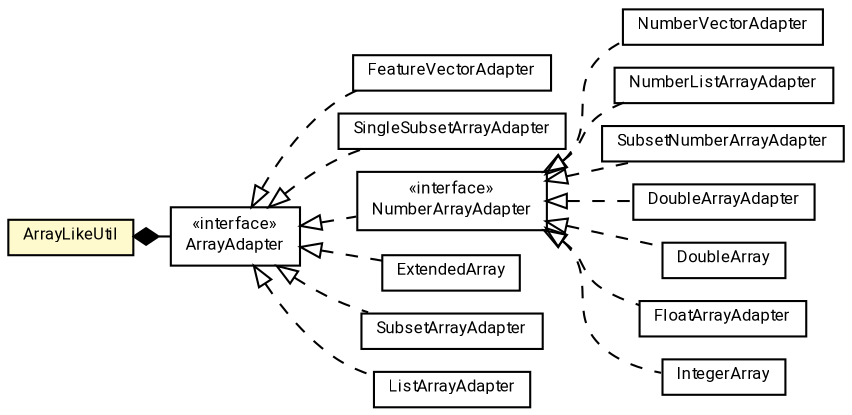 #!/usr/local/bin/dot
#
# Class diagram 
# Generated by UMLGraph version R5_7_2-60-g0e99a6 (http://www.spinellis.gr/umlgraph/)
#

digraph G {
	graph [fontnames="svg"]
	edge [fontname="Roboto",fontsize=7,labelfontname="Roboto",labelfontsize=7,color="black"];
	node [fontname="Roboto",fontcolor="black",fontsize=8,shape=plaintext,margin=0,width=0,height=0];
	nodesep=0.15;
	ranksep=0.25;
	rankdir=LR;
	// de.lmu.ifi.dbs.elki.utilities.datastructures.arraylike.ArrayLikeUtil
	c327120 [label=<<table title="de.lmu.ifi.dbs.elki.utilities.datastructures.arraylike.ArrayLikeUtil" border="0" cellborder="1" cellspacing="0" cellpadding="2" bgcolor="LemonChiffon" href="ArrayLikeUtil.html" target="_parent">
		<tr><td><table border="0" cellspacing="0" cellpadding="1">
		<tr><td align="center" balign="center"> <font face="Roboto">ArrayLikeUtil</font> </td></tr>
		</table></td></tr>
		</table>>, URL="ArrayLikeUtil.html"];
	// de.lmu.ifi.dbs.elki.utilities.datastructures.arraylike.FeatureVectorAdapter<F>
	c327202 [label=<<table title="de.lmu.ifi.dbs.elki.utilities.datastructures.arraylike.FeatureVectorAdapter" border="0" cellborder="1" cellspacing="0" cellpadding="2" href="FeatureVectorAdapter.html" target="_parent">
		<tr><td><table border="0" cellspacing="0" cellpadding="1">
		<tr><td align="center" balign="center"> <font face="Roboto">FeatureVectorAdapter</font> </td></tr>
		</table></td></tr>
		</table>>, URL="FeatureVectorAdapter.html"];
	// de.lmu.ifi.dbs.elki.utilities.datastructures.arraylike.NumberVectorAdapter
	c327203 [label=<<table title="de.lmu.ifi.dbs.elki.utilities.datastructures.arraylike.NumberVectorAdapter" border="0" cellborder="1" cellspacing="0" cellpadding="2" href="NumberVectorAdapter.html" target="_parent">
		<tr><td><table border="0" cellspacing="0" cellpadding="1">
		<tr><td align="center" balign="center"> <font face="Roboto">NumberVectorAdapter</font> </td></tr>
		</table></td></tr>
		</table>>, URL="NumberVectorAdapter.html"];
	// de.lmu.ifi.dbs.elki.utilities.datastructures.arraylike.ArrayAdapter<T, A>
	c328145 [label=<<table title="de.lmu.ifi.dbs.elki.utilities.datastructures.arraylike.ArrayAdapter" border="0" cellborder="1" cellspacing="0" cellpadding="2" href="ArrayAdapter.html" target="_parent">
		<tr><td><table border="0" cellspacing="0" cellpadding="1">
		<tr><td align="center" balign="center"> &#171;interface&#187; </td></tr>
		<tr><td align="center" balign="center"> <font face="Roboto">ArrayAdapter</font> </td></tr>
		</table></td></tr>
		</table>>, URL="ArrayAdapter.html"];
	// de.lmu.ifi.dbs.elki.utilities.datastructures.arraylike.NumberListArrayAdapter<T extends java.lang.Number>
	c328146 [label=<<table title="de.lmu.ifi.dbs.elki.utilities.datastructures.arraylike.NumberListArrayAdapter" border="0" cellborder="1" cellspacing="0" cellpadding="2" href="NumberListArrayAdapter.html" target="_parent">
		<tr><td><table border="0" cellspacing="0" cellpadding="1">
		<tr><td align="center" balign="center"> <font face="Roboto">NumberListArrayAdapter</font> </td></tr>
		</table></td></tr>
		</table>>, URL="NumberListArrayAdapter.html"];
	// de.lmu.ifi.dbs.elki.utilities.datastructures.arraylike.SingleSubsetArrayAdapter<T, A>
	c328147 [label=<<table title="de.lmu.ifi.dbs.elki.utilities.datastructures.arraylike.SingleSubsetArrayAdapter" border="0" cellborder="1" cellspacing="0" cellpadding="2" href="SingleSubsetArrayAdapter.html" target="_parent">
		<tr><td><table border="0" cellspacing="0" cellpadding="1">
		<tr><td align="center" balign="center"> <font face="Roboto">SingleSubsetArrayAdapter</font> </td></tr>
		</table></td></tr>
		</table>>, URL="SingleSubsetArrayAdapter.html"];
	// de.lmu.ifi.dbs.elki.utilities.datastructures.arraylike.NumberArrayAdapter<N extends java.lang.Number, A>
	c328148 [label=<<table title="de.lmu.ifi.dbs.elki.utilities.datastructures.arraylike.NumberArrayAdapter" border="0" cellborder="1" cellspacing="0" cellpadding="2" href="NumberArrayAdapter.html" target="_parent">
		<tr><td><table border="0" cellspacing="0" cellpadding="1">
		<tr><td align="center" balign="center"> &#171;interface&#187; </td></tr>
		<tr><td align="center" balign="center"> <font face="Roboto">NumberArrayAdapter</font> </td></tr>
		</table></td></tr>
		</table>>, URL="NumberArrayAdapter.html"];
	// de.lmu.ifi.dbs.elki.utilities.datastructures.arraylike.SubsetNumberArrayAdapter<T extends java.lang.Number, A>
	c328149 [label=<<table title="de.lmu.ifi.dbs.elki.utilities.datastructures.arraylike.SubsetNumberArrayAdapter" border="0" cellborder="1" cellspacing="0" cellpadding="2" href="SubsetNumberArrayAdapter.html" target="_parent">
		<tr><td><table border="0" cellspacing="0" cellpadding="1">
		<tr><td align="center" balign="center"> <font face="Roboto">SubsetNumberArrayAdapter</font> </td></tr>
		</table></td></tr>
		</table>>, URL="SubsetNumberArrayAdapter.html"];
	// de.lmu.ifi.dbs.elki.utilities.datastructures.arraylike.ExtendedArray<T>
	c328150 [label=<<table title="de.lmu.ifi.dbs.elki.utilities.datastructures.arraylike.ExtendedArray" border="0" cellborder="1" cellspacing="0" cellpadding="2" href="ExtendedArray.html" target="_parent">
		<tr><td><table border="0" cellspacing="0" cellpadding="1">
		<tr><td align="center" balign="center"> <font face="Roboto">ExtendedArray</font> </td></tr>
		</table></td></tr>
		</table>>, URL="ExtendedArray.html"];
	// de.lmu.ifi.dbs.elki.utilities.datastructures.arraylike.SubsetArrayAdapter<T, A>
	c328151 [label=<<table title="de.lmu.ifi.dbs.elki.utilities.datastructures.arraylike.SubsetArrayAdapter" border="0" cellborder="1" cellspacing="0" cellpadding="2" href="SubsetArrayAdapter.html" target="_parent">
		<tr><td><table border="0" cellspacing="0" cellpadding="1">
		<tr><td align="center" balign="center"> <font face="Roboto">SubsetArrayAdapter</font> </td></tr>
		</table></td></tr>
		</table>>, URL="SubsetArrayAdapter.html"];
	// de.lmu.ifi.dbs.elki.utilities.datastructures.arraylike.ListArrayAdapter<T>
	c328152 [label=<<table title="de.lmu.ifi.dbs.elki.utilities.datastructures.arraylike.ListArrayAdapter" border="0" cellborder="1" cellspacing="0" cellpadding="2" href="ListArrayAdapter.html" target="_parent">
		<tr><td><table border="0" cellspacing="0" cellpadding="1">
		<tr><td align="center" balign="center"> <font face="Roboto">ListArrayAdapter</font> </td></tr>
		</table></td></tr>
		</table>>, URL="ListArrayAdapter.html"];
	// de.lmu.ifi.dbs.elki.utilities.datastructures.arraylike.DoubleArrayAdapter
	c328230 [label=<<table title="de.lmu.ifi.dbs.elki.utilities.datastructures.arraylike.DoubleArrayAdapter" border="0" cellborder="1" cellspacing="0" cellpadding="2" href="DoubleArrayAdapter.html" target="_parent">
		<tr><td><table border="0" cellspacing="0" cellpadding="1">
		<tr><td align="center" balign="center"> <font face="Roboto">DoubleArrayAdapter</font> </td></tr>
		</table></td></tr>
		</table>>, URL="DoubleArrayAdapter.html"];
	// de.lmu.ifi.dbs.elki.utilities.datastructures.arraylike.DoubleArray
	c328231 [label=<<table title="de.lmu.ifi.dbs.elki.utilities.datastructures.arraylike.DoubleArray" border="0" cellborder="1" cellspacing="0" cellpadding="2" href="DoubleArray.html" target="_parent">
		<tr><td><table border="0" cellspacing="0" cellpadding="1">
		<tr><td align="center" balign="center"> <font face="Roboto">DoubleArray</font> </td></tr>
		</table></td></tr>
		</table>>, URL="DoubleArray.html"];
	// de.lmu.ifi.dbs.elki.utilities.datastructures.arraylike.FloatArrayAdapter
	c328232 [label=<<table title="de.lmu.ifi.dbs.elki.utilities.datastructures.arraylike.FloatArrayAdapter" border="0" cellborder="1" cellspacing="0" cellpadding="2" href="FloatArrayAdapter.html" target="_parent">
		<tr><td><table border="0" cellspacing="0" cellpadding="1">
		<tr><td align="center" balign="center"> <font face="Roboto">FloatArrayAdapter</font> </td></tr>
		</table></td></tr>
		</table>>, URL="FloatArrayAdapter.html"];
	// de.lmu.ifi.dbs.elki.utilities.datastructures.arraylike.IntegerArray
	c328233 [label=<<table title="de.lmu.ifi.dbs.elki.utilities.datastructures.arraylike.IntegerArray" border="0" cellborder="1" cellspacing="0" cellpadding="2" href="IntegerArray.html" target="_parent">
		<tr><td><table border="0" cellspacing="0" cellpadding="1">
		<tr><td align="center" balign="center"> <font face="Roboto">IntegerArray</font> </td></tr>
		</table></td></tr>
		</table>>, URL="IntegerArray.html"];
	// de.lmu.ifi.dbs.elki.utilities.datastructures.arraylike.ArrayLikeUtil composed de.lmu.ifi.dbs.elki.utilities.datastructures.arraylike.ArrayAdapter<T, A>
	c327120 -> c328145 [arrowhead=none,arrowtail=diamond,dir=back,weight=6];
	// de.lmu.ifi.dbs.elki.utilities.datastructures.arraylike.FeatureVectorAdapter<F> implements de.lmu.ifi.dbs.elki.utilities.datastructures.arraylike.ArrayAdapter<T, A>
	c328145 -> c327202 [arrowtail=empty,style=dashed,dir=back,weight=9];
	// de.lmu.ifi.dbs.elki.utilities.datastructures.arraylike.NumberVectorAdapter implements de.lmu.ifi.dbs.elki.utilities.datastructures.arraylike.NumberArrayAdapter<N extends java.lang.Number, A>
	c328148 -> c327203 [arrowtail=empty,style=dashed,dir=back,weight=9];
	// de.lmu.ifi.dbs.elki.utilities.datastructures.arraylike.NumberListArrayAdapter<T extends java.lang.Number> implements de.lmu.ifi.dbs.elki.utilities.datastructures.arraylike.NumberArrayAdapter<N extends java.lang.Number, A>
	c328148 -> c328146 [arrowtail=empty,style=dashed,dir=back,weight=9];
	// de.lmu.ifi.dbs.elki.utilities.datastructures.arraylike.SingleSubsetArrayAdapter<T, A> implements de.lmu.ifi.dbs.elki.utilities.datastructures.arraylike.ArrayAdapter<T, A>
	c328145 -> c328147 [arrowtail=empty,style=dashed,dir=back,weight=9];
	// de.lmu.ifi.dbs.elki.utilities.datastructures.arraylike.NumberArrayAdapter<N extends java.lang.Number, A> implements de.lmu.ifi.dbs.elki.utilities.datastructures.arraylike.ArrayAdapter<T, A>
	c328145 -> c328148 [arrowtail=empty,style=dashed,dir=back,weight=9];
	// de.lmu.ifi.dbs.elki.utilities.datastructures.arraylike.SubsetNumberArrayAdapter<T extends java.lang.Number, A> implements de.lmu.ifi.dbs.elki.utilities.datastructures.arraylike.NumberArrayAdapter<N extends java.lang.Number, A>
	c328148 -> c328149 [arrowtail=empty,style=dashed,dir=back,weight=9];
	// de.lmu.ifi.dbs.elki.utilities.datastructures.arraylike.ExtendedArray<T> implements de.lmu.ifi.dbs.elki.utilities.datastructures.arraylike.ArrayAdapter<T, A>
	c328145 -> c328150 [arrowtail=empty,style=dashed,dir=back,weight=9];
	// de.lmu.ifi.dbs.elki.utilities.datastructures.arraylike.SubsetArrayAdapter<T, A> implements de.lmu.ifi.dbs.elki.utilities.datastructures.arraylike.ArrayAdapter<T, A>
	c328145 -> c328151 [arrowtail=empty,style=dashed,dir=back,weight=9];
	// de.lmu.ifi.dbs.elki.utilities.datastructures.arraylike.ListArrayAdapter<T> implements de.lmu.ifi.dbs.elki.utilities.datastructures.arraylike.ArrayAdapter<T, A>
	c328145 -> c328152 [arrowtail=empty,style=dashed,dir=back,weight=9];
	// de.lmu.ifi.dbs.elki.utilities.datastructures.arraylike.DoubleArrayAdapter implements de.lmu.ifi.dbs.elki.utilities.datastructures.arraylike.NumberArrayAdapter<N extends java.lang.Number, A>
	c328148 -> c328230 [arrowtail=empty,style=dashed,dir=back,weight=9];
	// de.lmu.ifi.dbs.elki.utilities.datastructures.arraylike.DoubleArray implements de.lmu.ifi.dbs.elki.utilities.datastructures.arraylike.NumberArrayAdapter<N extends java.lang.Number, A>
	c328148 -> c328231 [arrowtail=empty,style=dashed,dir=back,weight=9];
	// de.lmu.ifi.dbs.elki.utilities.datastructures.arraylike.FloatArrayAdapter implements de.lmu.ifi.dbs.elki.utilities.datastructures.arraylike.NumberArrayAdapter<N extends java.lang.Number, A>
	c328148 -> c328232 [arrowtail=empty,style=dashed,dir=back,weight=9];
	// de.lmu.ifi.dbs.elki.utilities.datastructures.arraylike.IntegerArray implements de.lmu.ifi.dbs.elki.utilities.datastructures.arraylike.NumberArrayAdapter<N extends java.lang.Number, A>
	c328148 -> c328233 [arrowtail=empty,style=dashed,dir=back,weight=9];
}

